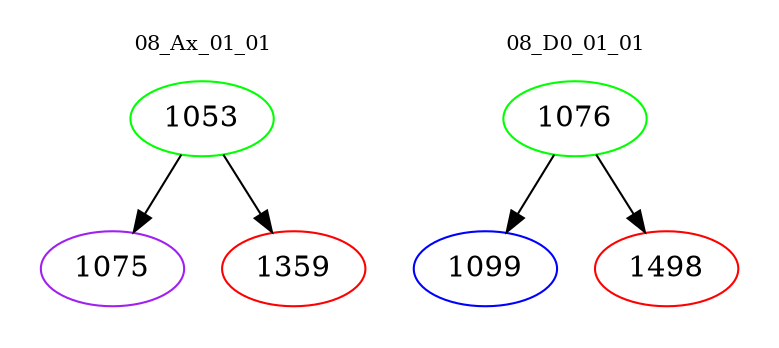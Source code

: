 digraph{
subgraph cluster_0 {
color = white
label = "08_Ax_01_01";
fontsize=10;
T0_1053 [label="1053", color="green"]
T0_1053 -> T0_1075 [color="black"]
T0_1075 [label="1075", color="purple"]
T0_1053 -> T0_1359 [color="black"]
T0_1359 [label="1359", color="red"]
}
subgraph cluster_1 {
color = white
label = "08_D0_01_01";
fontsize=10;
T1_1076 [label="1076", color="green"]
T1_1076 -> T1_1099 [color="black"]
T1_1099 [label="1099", color="blue"]
T1_1076 -> T1_1498 [color="black"]
T1_1498 [label="1498", color="red"]
}
}
